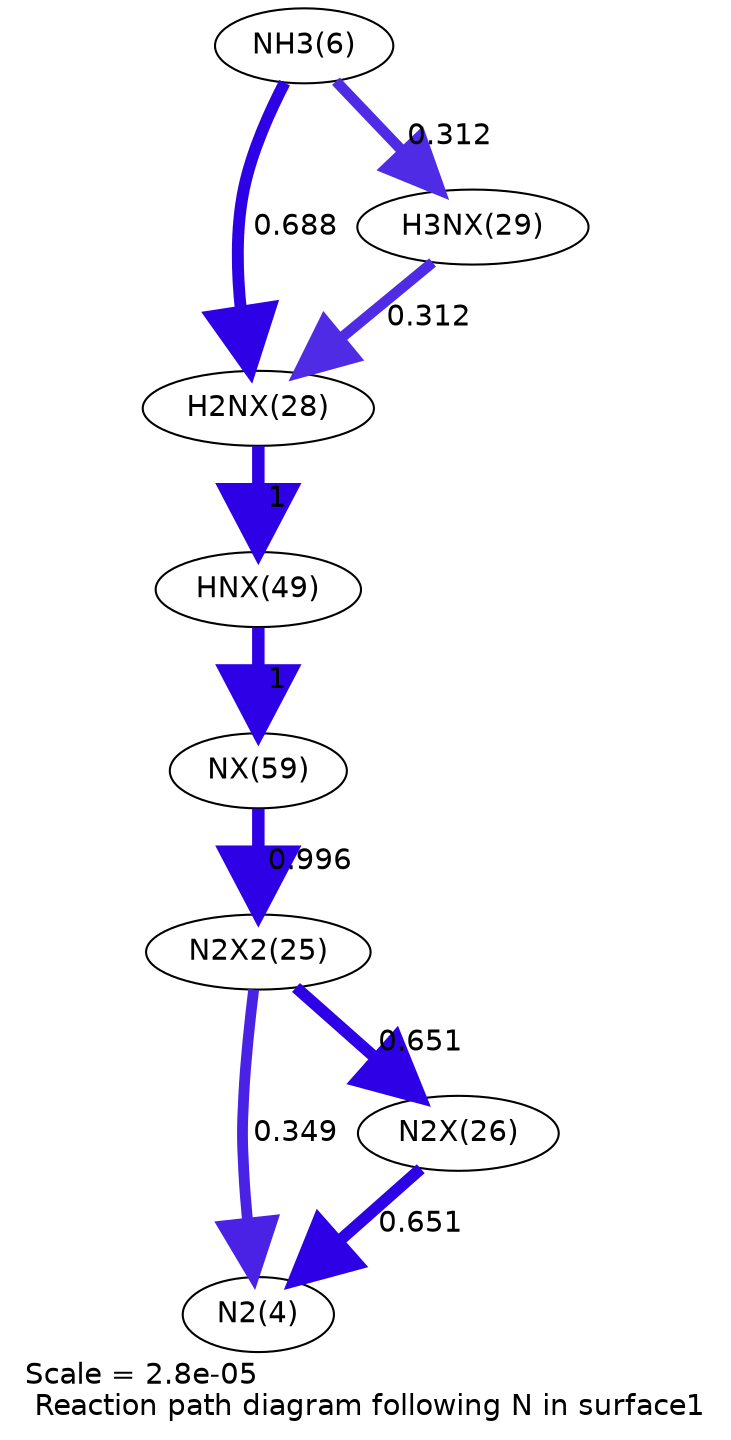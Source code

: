 digraph reaction_paths {
center=1;
s7 -> s19[fontname="Helvetica", penwidth=5.72, arrowsize=2.86, color="0.7, 1.19, 0.9"
, label=" 0.688"];
s7 -> s20[fontname="Helvetica", penwidth=5.12, arrowsize=2.56, color="0.7, 0.812, 0.9"
, label=" 0.312"];
s20 -> s19[fontname="Helvetica", penwidth=5.12, arrowsize=2.56, color="0.7, 0.812, 0.9"
, label=" 0.312"];
s19 -> s22[fontname="Helvetica", penwidth=6, arrowsize=3, color="0.7, 1.5, 0.9"
, label=" 1"];
s22 -> s23[fontname="Helvetica", penwidth=6, arrowsize=3, color="0.7, 1.5, 0.9"
, label=" 1"];
s23 -> s16[fontname="Helvetica", penwidth=6, arrowsize=3, color="0.7, 1.5, 0.9"
, label=" 0.996"];
s16 -> s5[fontname="Helvetica", penwidth=5.2, arrowsize=2.6, color="0.7, 0.849, 0.9"
, label=" 0.349"];
s17 -> s5[fontname="Helvetica", penwidth=5.68, arrowsize=2.84, color="0.7, 1.15, 0.9"
, label=" 0.651"];
s16 -> s17[fontname="Helvetica", penwidth=5.68, arrowsize=2.84, color="0.7, 1.15, 0.9"
, label=" 0.651"];
s5 [ fontname="Helvetica", label="N2(4)"];
s7 [ fontname="Helvetica", label="NH3(6)"];
s16 [ fontname="Helvetica", label="N2X2(25)"];
s17 [ fontname="Helvetica", label="N2X(26)"];
s19 [ fontname="Helvetica", label="H2NX(28)"];
s20 [ fontname="Helvetica", label="H3NX(29)"];
s22 [ fontname="Helvetica", label="HNX(49)"];
s23 [ fontname="Helvetica", label="NX(59)"];
 label = "Scale = 2.8e-05\l Reaction path diagram following N in surface1";
 fontname = "Helvetica";
}
